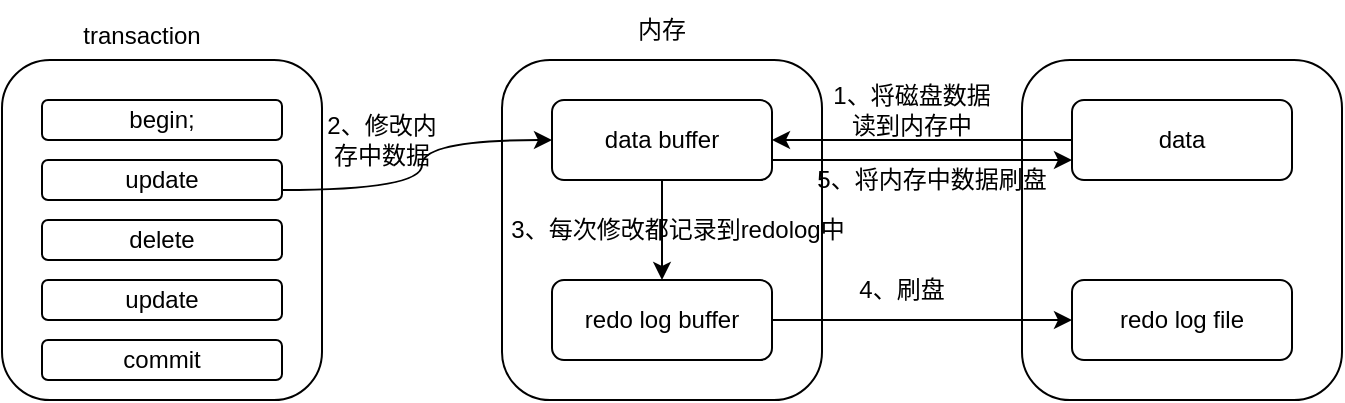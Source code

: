<mxfile version="21.7.2" type="github">
  <diagram name="第 1 页" id="yQ4KO87JT2s5S2anVl1d">
    <mxGraphModel dx="1146" dy="613" grid="1" gridSize="10" guides="1" tooltips="1" connect="1" arrows="1" fold="1" page="1" pageScale="1" pageWidth="827" pageHeight="1169" math="0" shadow="0">
      <root>
        <mxCell id="0" />
        <mxCell id="1" parent="0" />
        <mxCell id="2FhTcSkDvvI_uT3vC874-1" value="" style="rounded=1;whiteSpace=wrap;html=1;" vertex="1" parent="1">
          <mxGeometry x="120" y="160" width="160" height="170" as="geometry" />
        </mxCell>
        <mxCell id="2FhTcSkDvvI_uT3vC874-2" value="&lt;div&gt;transaction&lt;/div&gt;&lt;div&gt;&lt;br&gt;&lt;/div&gt;" style="text;html=1;strokeColor=none;fillColor=none;align=center;verticalAlign=middle;whiteSpace=wrap;rounded=0;" vertex="1" parent="1">
          <mxGeometry x="150" y="140" width="80" height="30" as="geometry" />
        </mxCell>
        <mxCell id="2FhTcSkDvvI_uT3vC874-3" value="begin;" style="rounded=1;whiteSpace=wrap;html=1;" vertex="1" parent="1">
          <mxGeometry x="140" y="180" width="120" height="20" as="geometry" />
        </mxCell>
        <mxCell id="2FhTcSkDvvI_uT3vC874-4" value="update" style="rounded=1;whiteSpace=wrap;html=1;" vertex="1" parent="1">
          <mxGeometry x="140" y="210" width="120" height="20" as="geometry" />
        </mxCell>
        <mxCell id="2FhTcSkDvvI_uT3vC874-5" value="delete" style="rounded=1;whiteSpace=wrap;html=1;" vertex="1" parent="1">
          <mxGeometry x="140" y="240" width="120" height="20" as="geometry" />
        </mxCell>
        <mxCell id="2FhTcSkDvvI_uT3vC874-6" value="update" style="rounded=1;whiteSpace=wrap;html=1;" vertex="1" parent="1">
          <mxGeometry x="140" y="270" width="120" height="20" as="geometry" />
        </mxCell>
        <mxCell id="2FhTcSkDvvI_uT3vC874-7" value="commit" style="rounded=1;whiteSpace=wrap;html=1;" vertex="1" parent="1">
          <mxGeometry x="140" y="300" width="120" height="20" as="geometry" />
        </mxCell>
        <mxCell id="2FhTcSkDvvI_uT3vC874-8" value="" style="rounded=1;whiteSpace=wrap;html=1;" vertex="1" parent="1">
          <mxGeometry x="370" y="160" width="160" height="170" as="geometry" />
        </mxCell>
        <mxCell id="2FhTcSkDvvI_uT3vC874-9" value="内存" style="text;html=1;strokeColor=none;fillColor=none;align=center;verticalAlign=middle;whiteSpace=wrap;rounded=0;" vertex="1" parent="1">
          <mxGeometry x="420" y="130" width="60" height="30" as="geometry" />
        </mxCell>
        <mxCell id="2FhTcSkDvvI_uT3vC874-19" style="edgeStyle=orthogonalEdgeStyle;rounded=0;orthogonalLoop=1;jettySize=auto;html=1;exitX=0.5;exitY=1;exitDx=0;exitDy=0;" edge="1" parent="1" source="2FhTcSkDvvI_uT3vC874-10" target="2FhTcSkDvvI_uT3vC874-11">
          <mxGeometry relative="1" as="geometry" />
        </mxCell>
        <mxCell id="2FhTcSkDvvI_uT3vC874-10" value="data buffer" style="rounded=1;whiteSpace=wrap;html=1;" vertex="1" parent="1">
          <mxGeometry x="395" y="180" width="110" height="40" as="geometry" />
        </mxCell>
        <mxCell id="2FhTcSkDvvI_uT3vC874-11" value="redo log buffer" style="rounded=1;whiteSpace=wrap;html=1;" vertex="1" parent="1">
          <mxGeometry x="395" y="270" width="110" height="40" as="geometry" />
        </mxCell>
        <mxCell id="2FhTcSkDvvI_uT3vC874-12" value="" style="rounded=1;whiteSpace=wrap;html=1;" vertex="1" parent="1">
          <mxGeometry x="630" y="160" width="160" height="170" as="geometry" />
        </mxCell>
        <mxCell id="2FhTcSkDvvI_uT3vC874-15" style="edgeStyle=orthogonalEdgeStyle;rounded=0;orthogonalLoop=1;jettySize=auto;html=1;exitX=0;exitY=0.5;exitDx=0;exitDy=0;entryX=1;entryY=0.5;entryDx=0;entryDy=0;" edge="1" parent="1" source="2FhTcSkDvvI_uT3vC874-13" target="2FhTcSkDvvI_uT3vC874-10">
          <mxGeometry relative="1" as="geometry" />
        </mxCell>
        <mxCell id="2FhTcSkDvvI_uT3vC874-13" value="data" style="rounded=1;whiteSpace=wrap;html=1;" vertex="1" parent="1">
          <mxGeometry x="655" y="180" width="110" height="40" as="geometry" />
        </mxCell>
        <mxCell id="2FhTcSkDvvI_uT3vC874-14" value="redo log file" style="rounded=1;whiteSpace=wrap;html=1;" vertex="1" parent="1">
          <mxGeometry x="655" y="270" width="110" height="40" as="geometry" />
        </mxCell>
        <mxCell id="2FhTcSkDvvI_uT3vC874-16" value="1、将磁盘数据读到内存中" style="text;html=1;strokeColor=none;fillColor=none;align=center;verticalAlign=middle;whiteSpace=wrap;rounded=0;" vertex="1" parent="1">
          <mxGeometry x="530" y="170" width="90" height="30" as="geometry" />
        </mxCell>
        <mxCell id="2FhTcSkDvvI_uT3vC874-17" style="edgeStyle=orthogonalEdgeStyle;rounded=0;orthogonalLoop=1;jettySize=auto;html=1;exitX=1;exitY=0.75;exitDx=0;exitDy=0;entryX=0;entryY=0.5;entryDx=0;entryDy=0;curved=1;" edge="1" parent="1" source="2FhTcSkDvvI_uT3vC874-4" target="2FhTcSkDvvI_uT3vC874-10">
          <mxGeometry relative="1" as="geometry">
            <Array as="points">
              <mxPoint x="330" y="225" />
              <mxPoint x="330" y="200" />
            </Array>
          </mxGeometry>
        </mxCell>
        <mxCell id="2FhTcSkDvvI_uT3vC874-18" value="2、修改内存中数据" style="text;html=1;strokeColor=none;fillColor=none;align=center;verticalAlign=middle;whiteSpace=wrap;rounded=0;" vertex="1" parent="1">
          <mxGeometry x="280" y="185" width="60" height="30" as="geometry" />
        </mxCell>
        <mxCell id="2FhTcSkDvvI_uT3vC874-20" value="3、每次修改都记录到redolog中" style="text;html=1;strokeColor=none;fillColor=none;align=center;verticalAlign=middle;whiteSpace=wrap;rounded=0;" vertex="1" parent="1">
          <mxGeometry x="370" y="230" width="176" height="30" as="geometry" />
        </mxCell>
        <mxCell id="2FhTcSkDvvI_uT3vC874-22" value="4、刷盘" style="text;html=1;strokeColor=none;fillColor=none;align=center;verticalAlign=middle;whiteSpace=wrap;rounded=0;" vertex="1" parent="1">
          <mxGeometry x="540" y="260" width="60" height="30" as="geometry" />
        </mxCell>
        <mxCell id="2FhTcSkDvvI_uT3vC874-24" style="edgeStyle=orthogonalEdgeStyle;rounded=0;orthogonalLoop=1;jettySize=auto;html=1;exitX=1;exitY=0.75;exitDx=0;exitDy=0;entryX=0;entryY=0.75;entryDx=0;entryDy=0;" edge="1" parent="1" source="2FhTcSkDvvI_uT3vC874-10" target="2FhTcSkDvvI_uT3vC874-13">
          <mxGeometry relative="1" as="geometry" />
        </mxCell>
        <mxCell id="2FhTcSkDvvI_uT3vC874-25" value="5、将内存中数据刷盘" style="text;html=1;strokeColor=none;fillColor=none;align=center;verticalAlign=middle;whiteSpace=wrap;rounded=0;" vertex="1" parent="1">
          <mxGeometry x="510" y="205" width="150" height="30" as="geometry" />
        </mxCell>
        <mxCell id="2FhTcSkDvvI_uT3vC874-21" style="edgeStyle=orthogonalEdgeStyle;rounded=0;orthogonalLoop=1;jettySize=auto;html=1;exitX=1;exitY=0.5;exitDx=0;exitDy=0;entryX=0;entryY=0.5;entryDx=0;entryDy=0;" edge="1" parent="1" source="2FhTcSkDvvI_uT3vC874-11" target="2FhTcSkDvvI_uT3vC874-14">
          <mxGeometry relative="1" as="geometry" />
        </mxCell>
      </root>
    </mxGraphModel>
  </diagram>
</mxfile>
